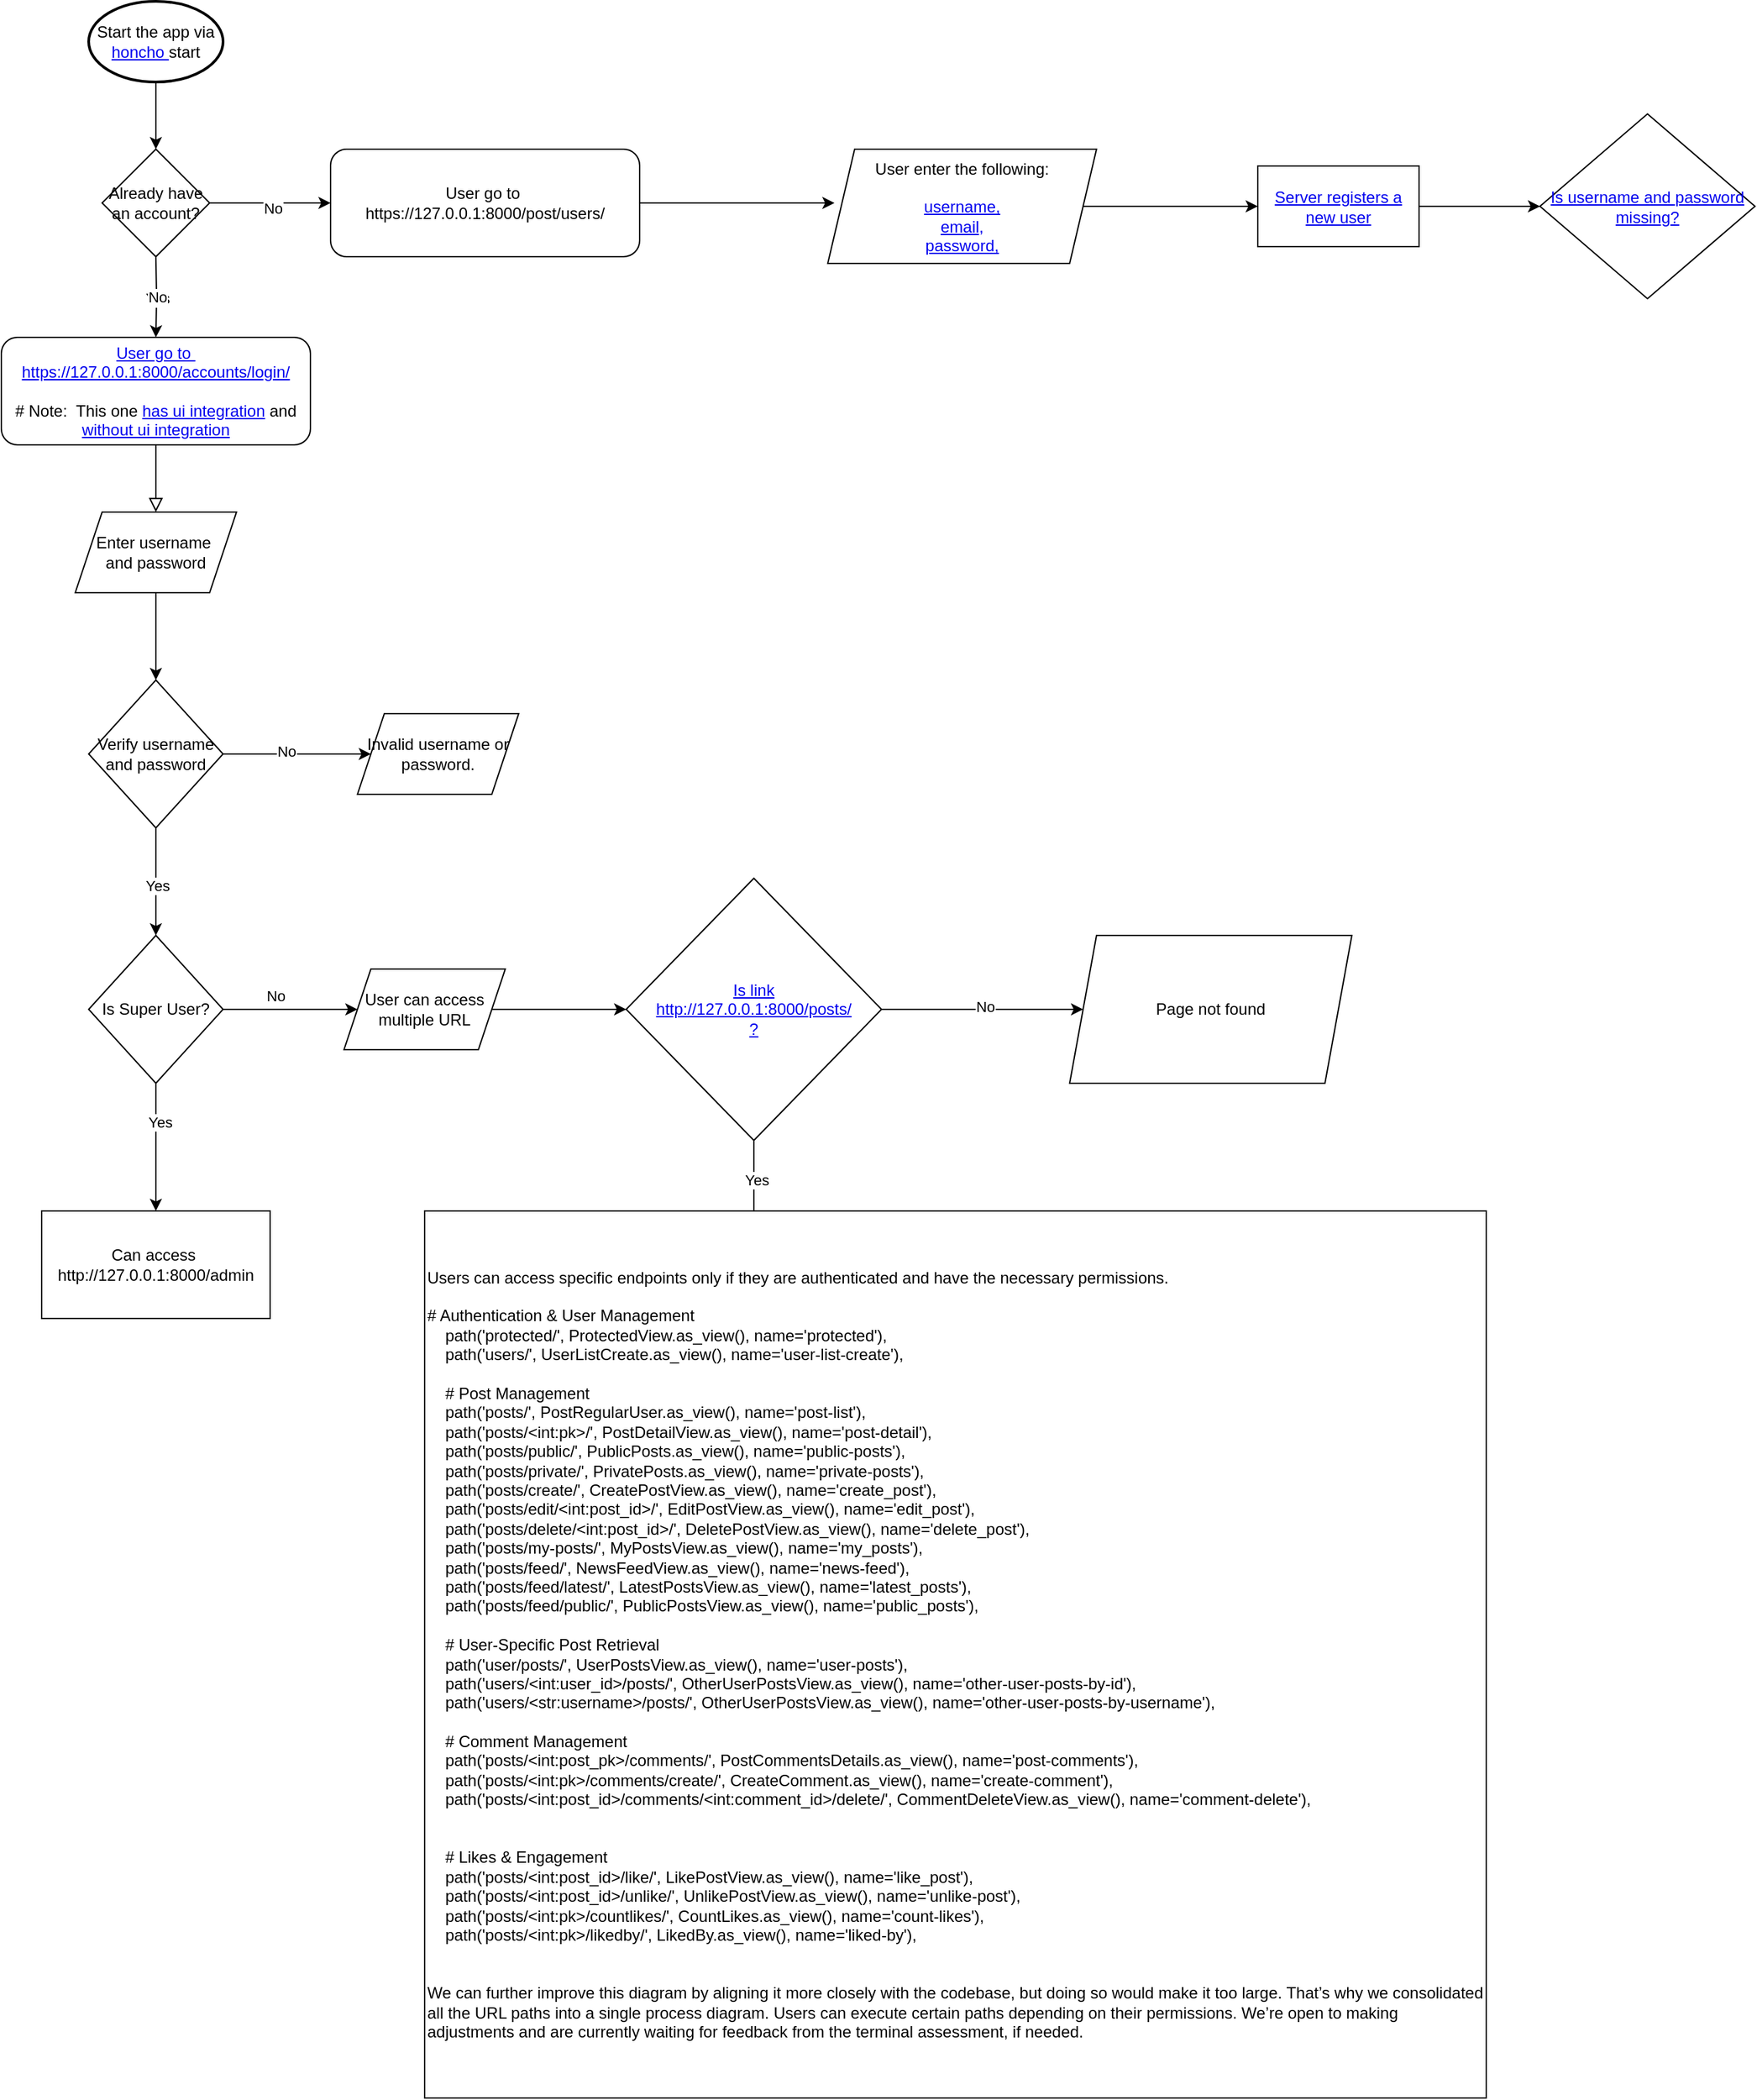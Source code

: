 <mxfile version="26.2.5">
  <diagram id="C5RBs43oDa-KdzZeNtuy" name="Page-1">
    <mxGraphModel dx="1205" dy="1821" grid="1" gridSize="10" guides="1" tooltips="1" connect="1" arrows="1" fold="1" page="1" pageScale="1" pageWidth="827" pageHeight="1169" math="0" shadow="0">
      <root>
        <mxCell id="WIyWlLk6GJQsqaUBKTNV-0" />
        <mxCell id="WIyWlLk6GJQsqaUBKTNV-1" parent="WIyWlLk6GJQsqaUBKTNV-0" />
        <mxCell id="WIyWlLk6GJQsqaUBKTNV-2" value="" style="rounded=0;html=1;jettySize=auto;orthogonalLoop=1;fontSize=11;endArrow=block;endFill=0;endSize=8;strokeWidth=1;shadow=0;labelBackgroundColor=none;edgeStyle=orthogonalEdgeStyle;" parent="WIyWlLk6GJQsqaUBKTNV-1" source="WIyWlLk6GJQsqaUBKTNV-3" edge="1">
          <mxGeometry relative="1" as="geometry">
            <mxPoint x="220" y="170" as="targetPoint" />
          </mxGeometry>
        </mxCell>
        <mxCell id="WIyWlLk6GJQsqaUBKTNV-3" value="&lt;div&gt;&lt;a style=&quot;background-color: transparent;&quot; href=&quot;https://drive.google.com/file/d/1ba1yj8i7nNevElmAwJeFMgfzgffmMV53/view?usp=sharing&quot;&gt;User go to&amp;nbsp;&lt;/a&gt;&lt;/div&gt;&lt;div&gt;&lt;a href=&quot;https://drive.google.com/file/d/1ba1yj8i7nNevElmAwJeFMgfzgffmMV53/view?usp=sharing&quot;&gt;https://127.0.0.1:8000/accounts/login/&lt;/a&gt;&lt;br&gt;&lt;br&gt;&lt;/div&gt;&lt;div&gt;# Note:&amp;nbsp; This one &lt;a href=&quot;https://github.com/Jasmin1117/Integrative-Programming-and-Technologies-Act/blob/32390a553fdddb5cb91627e1d196107088e80447/connectly_project/accounts/urls.py#L13&quot;&gt;has ui integration&lt;/a&gt; and &lt;a href=&quot;https://github.com/Jasmin1117/Integrative-Programming-and-Technologies-Act/blob/2461e86800dc4b899f0e4c06d2805c2391d48731/connectly_project/posts/views.py#L84-L100&quot;&gt;without ui integration&lt;/a&gt;&lt;/div&gt;" style="rounded=1;whiteSpace=wrap;html=1;fontSize=12;glass=0;strokeWidth=1;shadow=0;" parent="WIyWlLk6GJQsqaUBKTNV-1" vertex="1">
          <mxGeometry x="105" y="40" width="230" height="80" as="geometry" />
        </mxCell>
        <mxCell id="_X7CinvfT8mSmvI7YNX2-6" value="Yes" style="edgeStyle=orthogonalEdgeStyle;rounded=0;orthogonalLoop=1;jettySize=auto;html=1;" edge="1" parent="WIyWlLk6GJQsqaUBKTNV-1" target="WIyWlLk6GJQsqaUBKTNV-3">
          <mxGeometry relative="1" as="geometry">
            <mxPoint x="220.0" y="-20" as="sourcePoint" />
          </mxGeometry>
        </mxCell>
        <mxCell id="_X7CinvfT8mSmvI7YNX2-102" value="No" style="edgeLabel;html=1;align=center;verticalAlign=middle;resizable=0;points=[];" vertex="1" connectable="0" parent="_X7CinvfT8mSmvI7YNX2-6">
          <mxGeometry x="-0.135" y="4" relative="1" as="geometry">
            <mxPoint x="-4" y="4" as="offset" />
          </mxGeometry>
        </mxCell>
        <mxCell id="_X7CinvfT8mSmvI7YNX2-13" value="" style="edgeStyle=orthogonalEdgeStyle;rounded=0;orthogonalLoop=1;jettySize=auto;html=1;" edge="1" parent="WIyWlLk6GJQsqaUBKTNV-1" source="_X7CinvfT8mSmvI7YNX2-11" target="_X7CinvfT8mSmvI7YNX2-12">
          <mxGeometry relative="1" as="geometry" />
        </mxCell>
        <mxCell id="_X7CinvfT8mSmvI7YNX2-11" value="Enter username&amp;nbsp;&lt;div&gt;and password&lt;/div&gt;" style="shape=parallelogram;perimeter=parallelogramPerimeter;whiteSpace=wrap;html=1;fixedSize=1;" vertex="1" parent="WIyWlLk6GJQsqaUBKTNV-1">
          <mxGeometry x="160" y="170" width="120" height="60" as="geometry" />
        </mxCell>
        <mxCell id="_X7CinvfT8mSmvI7YNX2-15" value="" style="edgeStyle=orthogonalEdgeStyle;rounded=0;orthogonalLoop=1;jettySize=auto;html=1;" edge="1" parent="WIyWlLk6GJQsqaUBKTNV-1" source="_X7CinvfT8mSmvI7YNX2-12" target="_X7CinvfT8mSmvI7YNX2-14">
          <mxGeometry relative="1" as="geometry" />
        </mxCell>
        <mxCell id="_X7CinvfT8mSmvI7YNX2-16" value="Yes" style="edgeLabel;html=1;align=center;verticalAlign=middle;resizable=0;points=[];" vertex="1" connectable="0" parent="_X7CinvfT8mSmvI7YNX2-15">
          <mxGeometry x="0.079" y="1" relative="1" as="geometry">
            <mxPoint as="offset" />
          </mxGeometry>
        </mxCell>
        <mxCell id="_X7CinvfT8mSmvI7YNX2-30" style="edgeStyle=orthogonalEdgeStyle;rounded=0;orthogonalLoop=1;jettySize=auto;html=1;" edge="1" parent="WIyWlLk6GJQsqaUBKTNV-1" source="_X7CinvfT8mSmvI7YNX2-12" target="_X7CinvfT8mSmvI7YNX2-24">
          <mxGeometry relative="1" as="geometry" />
        </mxCell>
        <mxCell id="_X7CinvfT8mSmvI7YNX2-31" value="No" style="edgeLabel;html=1;align=center;verticalAlign=middle;resizable=0;points=[];" vertex="1" connectable="0" parent="_X7CinvfT8mSmvI7YNX2-30">
          <mxGeometry x="-0.158" y="2" relative="1" as="geometry">
            <mxPoint as="offset" />
          </mxGeometry>
        </mxCell>
        <mxCell id="_X7CinvfT8mSmvI7YNX2-12" value="Verify username and password" style="rhombus;whiteSpace=wrap;html=1;" vertex="1" parent="WIyWlLk6GJQsqaUBKTNV-1">
          <mxGeometry x="170" y="295" width="100" height="110" as="geometry" />
        </mxCell>
        <mxCell id="_X7CinvfT8mSmvI7YNX2-18" value="" style="edgeStyle=orthogonalEdgeStyle;rounded=0;orthogonalLoop=1;jettySize=auto;html=1;" edge="1" parent="WIyWlLk6GJQsqaUBKTNV-1" source="_X7CinvfT8mSmvI7YNX2-14" target="_X7CinvfT8mSmvI7YNX2-17">
          <mxGeometry relative="1" as="geometry" />
        </mxCell>
        <mxCell id="_X7CinvfT8mSmvI7YNX2-19" value="Yes" style="edgeLabel;html=1;align=center;verticalAlign=middle;resizable=0;points=[];" vertex="1" connectable="0" parent="_X7CinvfT8mSmvI7YNX2-18">
          <mxGeometry x="-0.393" y="3" relative="1" as="geometry">
            <mxPoint as="offset" />
          </mxGeometry>
        </mxCell>
        <mxCell id="_X7CinvfT8mSmvI7YNX2-21" value="" style="edgeStyle=orthogonalEdgeStyle;rounded=0;orthogonalLoop=1;jettySize=auto;html=1;" edge="1" parent="WIyWlLk6GJQsqaUBKTNV-1" source="_X7CinvfT8mSmvI7YNX2-14" target="_X7CinvfT8mSmvI7YNX2-32">
          <mxGeometry relative="1" as="geometry">
            <mxPoint x="340" y="540" as="targetPoint" />
          </mxGeometry>
        </mxCell>
        <mxCell id="_X7CinvfT8mSmvI7YNX2-22" value="No" style="edgeLabel;html=1;align=center;verticalAlign=middle;resizable=0;points=[];" vertex="1" connectable="0" parent="_X7CinvfT8mSmvI7YNX2-21">
          <mxGeometry x="-0.233" y="1" relative="1" as="geometry">
            <mxPoint y="-9" as="offset" />
          </mxGeometry>
        </mxCell>
        <mxCell id="_X7CinvfT8mSmvI7YNX2-14" value="Is Super User?" style="rhombus;whiteSpace=wrap;html=1;" vertex="1" parent="WIyWlLk6GJQsqaUBKTNV-1">
          <mxGeometry x="170" y="485" width="100" height="110" as="geometry" />
        </mxCell>
        <mxCell id="_X7CinvfT8mSmvI7YNX2-17" value="Can access&amp;nbsp;&lt;div&gt;http://127.0.0.1:8000/admin&lt;/div&gt;" style="whiteSpace=wrap;html=1;" vertex="1" parent="WIyWlLk6GJQsqaUBKTNV-1">
          <mxGeometry x="135" y="690" width="170" height="80" as="geometry" />
        </mxCell>
        <mxCell id="_X7CinvfT8mSmvI7YNX2-24" value="Invalid username or password." style="shape=parallelogram;perimeter=parallelogramPerimeter;whiteSpace=wrap;html=1;fixedSize=1;" vertex="1" parent="WIyWlLk6GJQsqaUBKTNV-1">
          <mxGeometry x="370" y="320" width="120" height="60" as="geometry" />
        </mxCell>
        <mxCell id="_X7CinvfT8mSmvI7YNX2-34" style="edgeStyle=orthogonalEdgeStyle;rounded=0;orthogonalLoop=1;jettySize=auto;html=1;" edge="1" parent="WIyWlLk6GJQsqaUBKTNV-1" source="_X7CinvfT8mSmvI7YNX2-32">
          <mxGeometry relative="1" as="geometry">
            <mxPoint x="570" y="540" as="targetPoint" />
          </mxGeometry>
        </mxCell>
        <mxCell id="_X7CinvfT8mSmvI7YNX2-32" value="User can access multiple URL" style="shape=parallelogram;perimeter=parallelogramPerimeter;whiteSpace=wrap;html=1;fixedSize=1;" vertex="1" parent="WIyWlLk6GJQsqaUBKTNV-1">
          <mxGeometry x="360" y="510" width="120" height="60" as="geometry" />
        </mxCell>
        <mxCell id="_X7CinvfT8mSmvI7YNX2-54" value="" style="edgeStyle=orthogonalEdgeStyle;rounded=0;orthogonalLoop=1;jettySize=auto;html=1;" edge="1" parent="WIyWlLk6GJQsqaUBKTNV-1" source="_X7CinvfT8mSmvI7YNX2-52">
          <mxGeometry relative="1" as="geometry">
            <mxPoint x="665" y="740" as="targetPoint" />
          </mxGeometry>
        </mxCell>
        <mxCell id="_X7CinvfT8mSmvI7YNX2-114" value="Yes" style="edgeLabel;html=1;align=center;verticalAlign=middle;resizable=0;points=[];" vertex="1" connectable="0" parent="_X7CinvfT8mSmvI7YNX2-54">
          <mxGeometry x="-0.436" y="2" relative="1" as="geometry">
            <mxPoint as="offset" />
          </mxGeometry>
        </mxCell>
        <mxCell id="_X7CinvfT8mSmvI7YNX2-90" value="" style="edgeStyle=orthogonalEdgeStyle;rounded=0;orthogonalLoop=1;jettySize=auto;html=1;" edge="1" parent="WIyWlLk6GJQsqaUBKTNV-1" source="_X7CinvfT8mSmvI7YNX2-52" target="_X7CinvfT8mSmvI7YNX2-95">
          <mxGeometry relative="1" as="geometry">
            <mxPoint x="1110" y="540" as="targetPoint" />
          </mxGeometry>
        </mxCell>
        <mxCell id="_X7CinvfT8mSmvI7YNX2-113" value="No" style="edgeLabel;html=1;align=center;verticalAlign=middle;resizable=0;points=[];" vertex="1" connectable="0" parent="_X7CinvfT8mSmvI7YNX2-90">
          <mxGeometry x="0.019" y="2" relative="1" as="geometry">
            <mxPoint as="offset" />
          </mxGeometry>
        </mxCell>
        <mxCell id="_X7CinvfT8mSmvI7YNX2-52" value="&lt;a href=&quot;https://github.com/Jasmin1117/Integrative-Programming-and-Technologies-Act/blob/2461e86800dc4b899f0e4c06d2805c2391d48731/connectly_project/posts/urls.py#L21&quot;&gt;Is link&lt;/a&gt;&lt;div&gt;&lt;a href=&quot;https://github.com/Jasmin1117/Integrative-Programming-and-Technologies-Act/blob/2461e86800dc4b899f0e4c06d2805c2391d48731/connectly_project/posts/urls.py#L21&quot;&gt;http://127.0.0.1:8000/posts/&lt;/a&gt;&lt;/div&gt;&lt;div&gt;&lt;a href=&quot;https://github.com/Jasmin1117/Integrative-Programming-and-Technologies-Act/blob/2461e86800dc4b899f0e4c06d2805c2391d48731/connectly_project/posts/urls.py#L21&quot;&gt;?&lt;/a&gt;&lt;/div&gt;" style="rhombus;whiteSpace=wrap;html=1;" vertex="1" parent="WIyWlLk6GJQsqaUBKTNV-1">
          <mxGeometry x="570" y="442.5" width="190" height="195" as="geometry" />
        </mxCell>
        <mxCell id="_X7CinvfT8mSmvI7YNX2-94" value="&lt;div&gt;Users can access specific endpoints only if they are authenticated and have the necessary permissions.&lt;/div&gt;&lt;div&gt;&lt;br&gt;&lt;/div&gt;&lt;div&gt;# Authentication &amp;amp; User Management&lt;/div&gt;&lt;div&gt;&amp;nbsp; &amp;nbsp; path(&#39;protected/&#39;, ProtectedView.as_view(), name=&#39;protected&#39;),&lt;/div&gt;&lt;div&gt;&amp;nbsp; &amp;nbsp; path(&#39;users/&#39;, UserListCreate.as_view(), name=&#39;user-list-create&#39;),&lt;/div&gt;&lt;div&gt;&lt;br&gt;&lt;/div&gt;&lt;div&gt;&amp;nbsp; &amp;nbsp; # Post Management&lt;/div&gt;&lt;div&gt;&amp;nbsp; &amp;nbsp; path(&#39;posts/&#39;, PostRegularUser.as_view(), name=&#39;post-list&#39;),&lt;/div&gt;&lt;div&gt;&amp;nbsp; &amp;nbsp; path(&#39;posts/&amp;lt;int:pk&amp;gt;/&#39;, PostDetailView.as_view(), name=&#39;post-detail&#39;),&lt;/div&gt;&lt;div&gt;&amp;nbsp; &amp;nbsp; path(&#39;posts/public/&#39;, PublicPosts.as_view(), name=&#39;public-posts&#39;),&lt;/div&gt;&lt;div&gt;&amp;nbsp; &amp;nbsp; path(&#39;posts/private/&#39;, PrivatePosts.as_view(), name=&#39;private-posts&#39;),&lt;/div&gt;&lt;div&gt;&amp;nbsp; &amp;nbsp; path(&#39;posts/create/&#39;, CreatePostView.as_view(), name=&#39;create_post&#39;),&lt;/div&gt;&lt;div&gt;&amp;nbsp; &amp;nbsp; path(&#39;posts/edit/&amp;lt;int:post_id&amp;gt;/&#39;, EditPostView.as_view(), name=&#39;edit_post&#39;),&lt;/div&gt;&lt;div&gt;&amp;nbsp; &amp;nbsp; path(&#39;posts/delete/&amp;lt;int:post_id&amp;gt;/&#39;, DeletePostView.as_view(), name=&#39;delete_post&#39;),&lt;/div&gt;&lt;div&gt;&amp;nbsp; &amp;nbsp; path(&#39;posts/my-posts/&#39;, MyPostsView.as_view(), name=&#39;my_posts&#39;),&lt;/div&gt;&lt;div&gt;&amp;nbsp; &amp;nbsp; path(&#39;posts/feed/&#39;, NewsFeedView.as_view(), name=&#39;news-feed&#39;),&lt;/div&gt;&lt;div&gt;&amp;nbsp; &amp;nbsp; path(&#39;posts/feed/latest/&#39;, LatestPostsView.as_view(), name=&#39;latest_posts&#39;),&lt;/div&gt;&lt;div&gt;&amp;nbsp; &amp;nbsp; path(&#39;posts/feed/public/&#39;, PublicPostsView.as_view(), name=&#39;public_posts&#39;),&lt;/div&gt;&lt;div&gt;&lt;br&gt;&lt;/div&gt;&lt;div&gt;&amp;nbsp; &amp;nbsp; # User-Specific Post Retrieval&lt;/div&gt;&lt;div&gt;&amp;nbsp; &amp;nbsp; path(&#39;user/posts/&#39;, UserPostsView.as_view(), name=&#39;user-posts&#39;),&lt;/div&gt;&lt;div&gt;&amp;nbsp; &amp;nbsp; path(&#39;users/&amp;lt;int:user_id&amp;gt;/posts/&#39;, OtherUserPostsView.as_view(), name=&#39;other-user-posts-by-id&#39;),&lt;/div&gt;&lt;div&gt;&amp;nbsp; &amp;nbsp; path(&#39;users/&amp;lt;str:username&amp;gt;/posts/&#39;, OtherUserPostsView.as_view(), name=&#39;other-user-posts-by-username&#39;),&lt;/div&gt;&lt;div&gt;&lt;br&gt;&lt;/div&gt;&lt;div&gt;&amp;nbsp; &amp;nbsp; # Comment Management&lt;/div&gt;&lt;div&gt;&amp;nbsp; &amp;nbsp; path(&#39;posts/&amp;lt;int:post_pk&amp;gt;/comments/&#39;, PostCommentsDetails.as_view(), name=&#39;post-comments&#39;),&lt;/div&gt;&lt;div&gt;&amp;nbsp; &amp;nbsp; path(&#39;posts/&amp;lt;int:pk&amp;gt;/comments/create/&#39;, CreateComment.as_view(), name=&#39;create-comment&#39;),&lt;/div&gt;&lt;div&gt;&amp;nbsp; &amp;nbsp; path(&#39;posts/&amp;lt;int:post_id&amp;gt;/comments/&amp;lt;int:comment_id&amp;gt;/delete/&#39;, CommentDeleteView.as_view(), name=&#39;comment-delete&#39;),&lt;/div&gt;&lt;div&gt;&lt;br&gt;&lt;/div&gt;&lt;div&gt;&lt;br&gt;&lt;/div&gt;&lt;div&gt;&amp;nbsp; &amp;nbsp; # Likes &amp;amp; Engagement&lt;/div&gt;&lt;div&gt;&amp;nbsp; &amp;nbsp; path(&#39;posts/&amp;lt;int:post_id&amp;gt;/like/&#39;, LikePostView.as_view(), name=&#39;like_post&#39;),&lt;/div&gt;&lt;div&gt;&amp;nbsp; &amp;nbsp; path(&#39;posts/&amp;lt;int:post_id&amp;gt;/unlike/&#39;, UnlikePostView.as_view(), name=&#39;unlike-post&#39;),&lt;/div&gt;&lt;div&gt;&amp;nbsp; &amp;nbsp; path(&#39;posts/&amp;lt;int:pk&amp;gt;/countlikes/&#39;, CountLikes.as_view(), name=&#39;count-likes&#39;),&lt;/div&gt;&lt;div&gt;&amp;nbsp; &amp;nbsp; path(&#39;posts/&amp;lt;int:pk&amp;gt;/likedby/&#39;, LikedBy.as_view(), name=&#39;liked-by&#39;),&lt;br&gt;&lt;br&gt;&lt;br&gt;We can further improve this diagram by aligning it more closely with the codebase, but doing so would make it too large. That’s why we consolidated all the URL paths into a single process diagram. Users can execute certain paths depending on their permissions. We’re open to making adjustments and are currently waiting for feedback from the terminal assessment, if needed.&lt;br&gt;&lt;/div&gt;" style="whiteSpace=wrap;html=1;align=left;" vertex="1" parent="WIyWlLk6GJQsqaUBKTNV-1">
          <mxGeometry x="420" y="690" width="790" height="660" as="geometry" />
        </mxCell>
        <mxCell id="_X7CinvfT8mSmvI7YNX2-95" value="Page not found" style="shape=parallelogram;perimeter=parallelogramPerimeter;whiteSpace=wrap;html=1;fixedSize=1;" vertex="1" parent="WIyWlLk6GJQsqaUBKTNV-1">
          <mxGeometry x="900" y="485" width="210" height="110" as="geometry" />
        </mxCell>
        <mxCell id="_X7CinvfT8mSmvI7YNX2-98" style="edgeStyle=orthogonalEdgeStyle;rounded=0;orthogonalLoop=1;jettySize=auto;html=1;" edge="1" parent="WIyWlLk6GJQsqaUBKTNV-1" source="_X7CinvfT8mSmvI7YNX2-96" target="_X7CinvfT8mSmvI7YNX2-97">
          <mxGeometry relative="1" as="geometry" />
        </mxCell>
        <mxCell id="_X7CinvfT8mSmvI7YNX2-96" value="Start the app via &lt;a href=&quot;https://honcho.readthedocs.io/en/latest/&quot;&gt;honcho &lt;/a&gt;start" style="strokeWidth=2;html=1;shape=mxgraph.flowchart.start_1;whiteSpace=wrap;" vertex="1" parent="WIyWlLk6GJQsqaUBKTNV-1">
          <mxGeometry x="170" y="-210" width="100" height="60" as="geometry" />
        </mxCell>
        <mxCell id="_X7CinvfT8mSmvI7YNX2-103" style="edgeStyle=orthogonalEdgeStyle;rounded=0;orthogonalLoop=1;jettySize=auto;html=1;" edge="1" parent="WIyWlLk6GJQsqaUBKTNV-1" source="_X7CinvfT8mSmvI7YNX2-97" target="_X7CinvfT8mSmvI7YNX2-101">
          <mxGeometry relative="1" as="geometry" />
        </mxCell>
        <mxCell id="_X7CinvfT8mSmvI7YNX2-104" value="No" style="edgeLabel;html=1;align=center;verticalAlign=middle;resizable=0;points=[];" vertex="1" connectable="0" parent="_X7CinvfT8mSmvI7YNX2-103">
          <mxGeometry x="0.049" y="-4" relative="1" as="geometry">
            <mxPoint as="offset" />
          </mxGeometry>
        </mxCell>
        <mxCell id="_X7CinvfT8mSmvI7YNX2-97" value="Already have an account?" style="rhombus;whiteSpace=wrap;html=1;" vertex="1" parent="WIyWlLk6GJQsqaUBKTNV-1">
          <mxGeometry x="180" y="-100" width="80" height="80" as="geometry" />
        </mxCell>
        <mxCell id="_X7CinvfT8mSmvI7YNX2-106" value="" style="edgeStyle=orthogonalEdgeStyle;rounded=0;orthogonalLoop=1;jettySize=auto;html=1;" edge="1" parent="WIyWlLk6GJQsqaUBKTNV-1" source="_X7CinvfT8mSmvI7YNX2-101">
          <mxGeometry relative="1" as="geometry">
            <mxPoint x="725" y="-60.0" as="targetPoint" />
          </mxGeometry>
        </mxCell>
        <mxCell id="_X7CinvfT8mSmvI7YNX2-101" value="User go to&amp;nbsp;&lt;br&gt;&lt;div&gt;https://127.0.0.1:8000/post/users/&lt;/div&gt;" style="rounded=1;whiteSpace=wrap;html=1;fontSize=12;glass=0;strokeWidth=1;shadow=0;" vertex="1" parent="WIyWlLk6GJQsqaUBKTNV-1">
          <mxGeometry x="350" y="-100" width="230" height="80" as="geometry" />
        </mxCell>
        <mxCell id="_X7CinvfT8mSmvI7YNX2-109" value="" style="edgeStyle=orthogonalEdgeStyle;rounded=0;orthogonalLoop=1;jettySize=auto;html=1;" edge="1" parent="WIyWlLk6GJQsqaUBKTNV-1" source="_X7CinvfT8mSmvI7YNX2-107" target="_X7CinvfT8mSmvI7YNX2-108">
          <mxGeometry relative="1" as="geometry" />
        </mxCell>
        <mxCell id="_X7CinvfT8mSmvI7YNX2-107" value="User enter the following:&lt;div&gt;&lt;br&gt;&lt;/div&gt;&lt;div&gt;&lt;a href=&quot;https://github.com/Jasmin1117/Integrative-Programming-and-Technologies-Act/blob/2461e86800dc4b899f0e4c06d2805c2391d48731/connectly_project/posts/views.py#L50-L52&quot;&gt;username,&lt;br&gt;email,&lt;br&gt;password,&lt;/a&gt;&lt;/div&gt;" style="shape=parallelogram;perimeter=parallelogramPerimeter;whiteSpace=wrap;html=1;fixedSize=1;" vertex="1" parent="WIyWlLk6GJQsqaUBKTNV-1">
          <mxGeometry x="720" y="-100" width="200" height="85" as="geometry" />
        </mxCell>
        <mxCell id="_X7CinvfT8mSmvI7YNX2-111" value="" style="edgeStyle=orthogonalEdgeStyle;rounded=0;orthogonalLoop=1;jettySize=auto;html=1;" edge="1" parent="WIyWlLk6GJQsqaUBKTNV-1" source="_X7CinvfT8mSmvI7YNX2-108" target="_X7CinvfT8mSmvI7YNX2-110">
          <mxGeometry relative="1" as="geometry" />
        </mxCell>
        <mxCell id="_X7CinvfT8mSmvI7YNX2-108" value="&lt;a href=&quot;https://github.com/Jasmin1117/Integrative-Programming-and-Technologies-Act/blob/2461e86800dc4b899f0e4c06d2805c2391d48731/connectly_project/posts/urls.py#L24&quot;&gt;Server registers a new user&lt;/a&gt;" style="whiteSpace=wrap;html=1;" vertex="1" parent="WIyWlLk6GJQsqaUBKTNV-1">
          <mxGeometry x="1040" y="-87.5" width="120" height="60" as="geometry" />
        </mxCell>
        <mxCell id="_X7CinvfT8mSmvI7YNX2-110" value="&lt;a href=&quot;https://github.com/Jasmin1117/Integrative-Programming-and-Technologies-Act/blob/2461e86800dc4b899f0e4c06d2805c2391d48731/connectly_project/posts/views.py#L55&quot;&gt;Is username and password missing?&lt;/a&gt;" style="rhombus;whiteSpace=wrap;html=1;" vertex="1" parent="WIyWlLk6GJQsqaUBKTNV-1">
          <mxGeometry x="1250" y="-126.25" width="160" height="137.5" as="geometry" />
        </mxCell>
      </root>
    </mxGraphModel>
  </diagram>
</mxfile>
